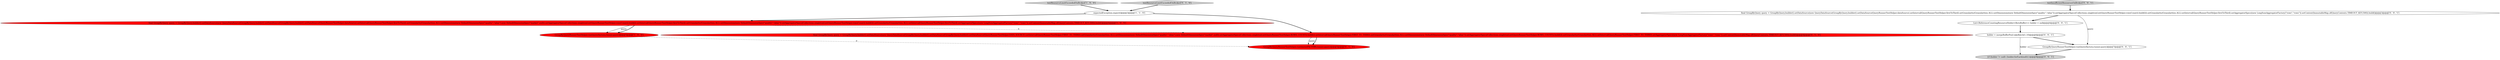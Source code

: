 digraph {
0 [style = filled, label = "testResourceLimitExceededOnBroker['1', '0', '0']", fillcolor = lightgray, shape = diamond image = "AAA0AAABBB1BBB"];
9 [style = filled, label = "final GroupByQuery query = GroupByQuery.builder().setDataSource(new QueryDataSource(GroupByQuery.builder().setDataSource(QueryRunnerTestHelper.dataSource).setInterval(QueryRunnerTestHelper.firstToThird).setGranularity(Granularities.ALL).setDimensions(new DefaultDimensionSpec(\"quality\",\"alias\")).setAggregatorSpecs(Collections.singletonList(QueryRunnerTestHelper.rowsCount)).build())).setGranularity(Granularities.ALL).setInterval(QueryRunnerTestHelper.firstToThird).setAggregatorSpecs(new LongSumAggregatorFactory(\"rows\",\"rows\")).setContext(ImmutableMap.of(QueryContexts.TIMEOUT_KEY,500)).build()@@@3@@@['0', '0', '1']", fillcolor = white, shape = ellipse image = "AAA0AAABBB3BBB"];
10 [style = filled, label = "List<ReferenceCountingResourceHolder<ByteBuffer>> holder = null@@@4@@@['0', '0', '1']", fillcolor = white, shape = ellipse image = "AAA0AAABBB3BBB"];
3 [style = filled, label = "GroupByQueryRunnerTestHelper.runQuery(factory,runner,query)@@@5@@@['1', '0', '0']", fillcolor = red, shape = ellipse image = "AAA1AAABBB1BBB"];
1 [style = filled, label = "expectedException.expect()@@@3@@@['1', '1', '0']", fillcolor = white, shape = ellipse image = "AAA0AAABBB1BBB"];
11 [style = filled, label = "GroupByQueryRunnerTestHelper.runQuery(factory,runner,query)@@@7@@@['0', '0', '1']", fillcolor = white, shape = ellipse image = "AAA0AAABBB3BBB"];
12 [style = filled, label = "{if (holder != null) {holder.forEach(null)}}@@@9@@@['0', '0', '1']", fillcolor = lightgray, shape = ellipse image = "AAA0AAABBB3BBB"];
5 [style = filled, label = "testResourceLimitExceededOnBroker['0', '1', '0']", fillcolor = lightgray, shape = diamond image = "AAA0AAABBB2BBB"];
7 [style = filled, label = "holder = mergeBufferPool.takeBatch(1,10)@@@6@@@['0', '0', '1']", fillcolor = white, shape = ellipse image = "AAA0AAABBB3BBB"];
2 [style = filled, label = "final GroupByQuery query = GroupByQuery.builder().setDataSource(new QueryDataSource(GroupByQuery.builder().setDataSource(GroupByQuery.builder().setDataSource(QueryRunnerTestHelper.dataSource).setInterval(QueryRunnerTestHelper.firstToThird).setGranularity(Granularities.ALL).setDimensions(new DefaultDimensionSpec(\"quality\",\"alias\"),new DefaultDimensionSpec(\"market\",null)).setAggregatorSpecs(Collections.singletonList(QueryRunnerTestHelper.rowsCount)).build()).setInterval(QueryRunnerTestHelper.firstToThird).setGranularity(Granularities.ALL).setDimensions(new DefaultDimensionSpec(\"quality\",\"alias\")).setAggregatorSpecs(Collections.singletonList(QueryRunnerTestHelper.rowsCount)).build())).setGranularity(Granularities.ALL).setInterval(QueryRunnerTestHelper.firstToThird).setAggregatorSpecs(new LongSumAggregatorFactory(\"rows\",\"rows\")).setContext(ImmutableMap.of(QueryContexts.TIMEOUT_KEY,500)).build()@@@4@@@['1', '0', '0']", fillcolor = red, shape = ellipse image = "AAA1AAABBB1BBB"];
8 [style = filled, label = "testInsufficientResourcesOnBroker['0', '0', '1']", fillcolor = lightgray, shape = diamond image = "AAA0AAABBB3BBB"];
6 [style = filled, label = "GroupByQueryRunnerTestHelper.runQuery(FACTORY,runner,query)@@@5@@@['0', '1', '0']", fillcolor = red, shape = ellipse image = "AAA1AAABBB2BBB"];
4 [style = filled, label = "final GroupByQuery query = GroupByQuery.builder().setDataSource(new QueryDataSource(GroupByQuery.builder().setDataSource(GroupByQuery.builder().setDataSource(QueryRunnerTestHelper.DATA_SOURCE).setInterval(QueryRunnerTestHelper.FIRST_TO_THIRD).setGranularity(Granularities.ALL).setDimensions(new DefaultDimensionSpec(\"quality\",\"alias\"),new DefaultDimensionSpec(\"market\",null)).setAggregatorSpecs(Collections.singletonList(QueryRunnerTestHelper.ROWS_COUNT)).build()).setInterval(QueryRunnerTestHelper.FIRST_TO_THIRD).setGranularity(Granularities.ALL).setDimensions(new DefaultDimensionSpec(\"quality\",\"alias\")).setAggregatorSpecs(Collections.singletonList(QueryRunnerTestHelper.ROWS_COUNT)).build())).setGranularity(Granularities.ALL).setInterval(QueryRunnerTestHelper.FIRST_TO_THIRD).setAggregatorSpecs(new LongSumAggregatorFactory(\"rows\",\"rows\")).setContext(ImmutableMap.of(QueryContexts.TIMEOUT_KEY,500)).build()@@@4@@@['0', '1', '0']", fillcolor = red, shape = ellipse image = "AAA1AAABBB2BBB"];
5->1 [style = bold, label=""];
1->4 [style = bold, label=""];
1->2 [style = bold, label=""];
11->12 [style = bold, label=""];
7->11 [style = bold, label=""];
4->6 [style = solid, label="query"];
9->11 [style = solid, label="query"];
3->6 [style = dashed, label="0"];
9->10 [style = bold, label=""];
2->3 [style = solid, label="query"];
7->12 [style = solid, label="holder"];
4->6 [style = bold, label=""];
10->7 [style = bold, label=""];
0->1 [style = bold, label=""];
2->3 [style = bold, label=""];
2->4 [style = dashed, label="0"];
8->9 [style = bold, label=""];
}
